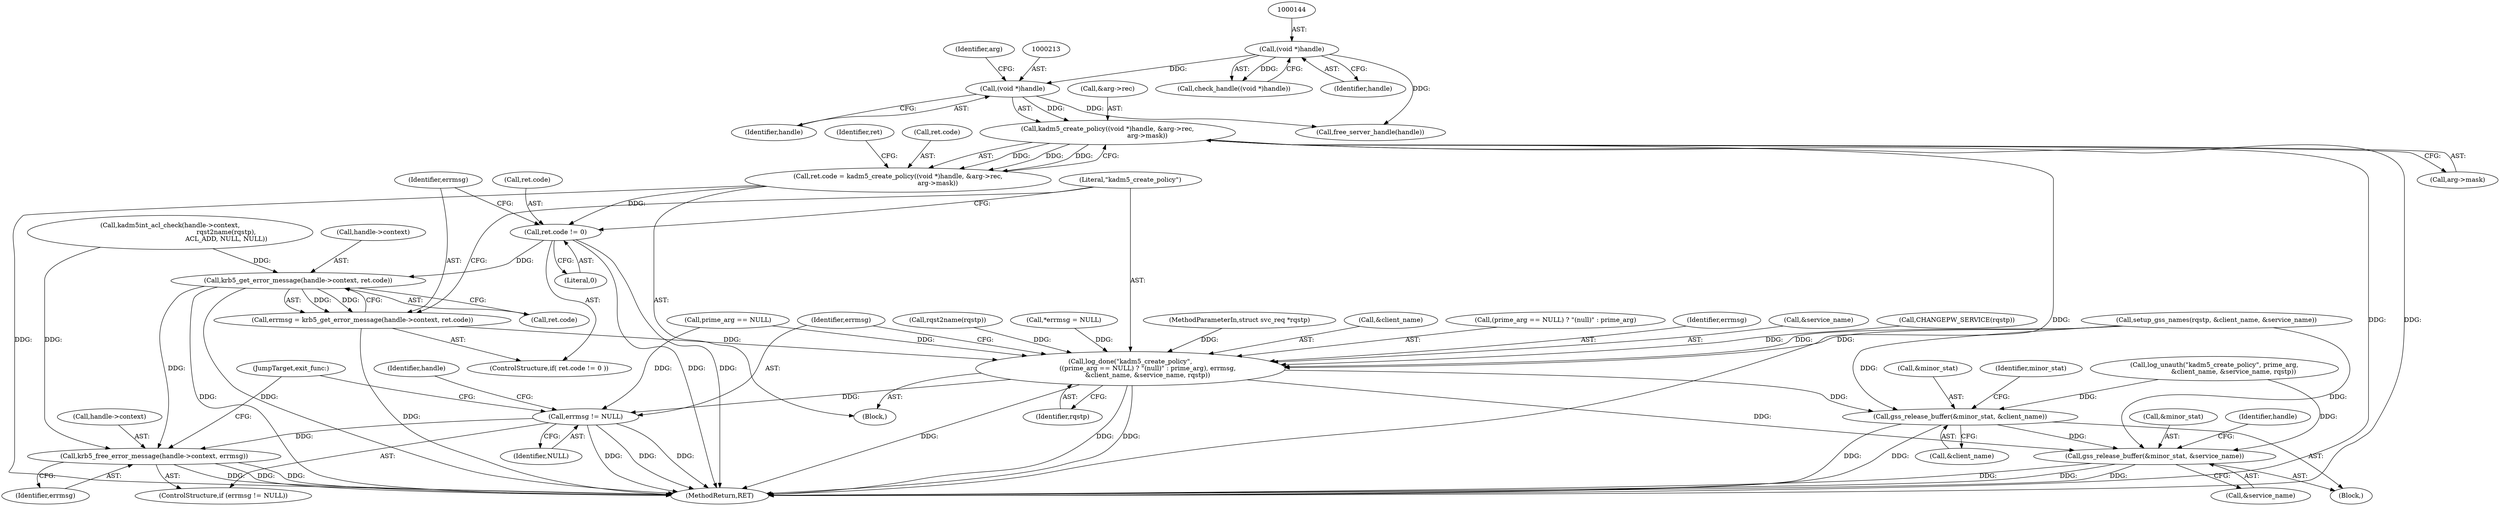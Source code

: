 digraph "0_krb5_83ed75feba32e46f736fcce0d96a0445f29b96c2_3@API" {
"1000211" [label="(Call,kadm5_create_policy((void *)handle, &arg->rec,\n                                       arg->mask))"];
"1000212" [label="(Call,(void *)handle)"];
"1000143" [label="(Call,(void *)handle)"];
"1000207" [label="(Call,ret.code = kadm5_create_policy((void *)handle, &arg->rec,\n                                       arg->mask))"];
"1000223" [label="(Call,ret.code != 0)"];
"1000230" [label="(Call,krb5_get_error_message(handle->context, ret.code))"];
"1000228" [label="(Call,errmsg = krb5_get_error_message(handle->context, ret.code))"];
"1000237" [label="(Call,log_done(\"kadm5_create_policy\",\n                 ((prime_arg == NULL) ? \"(null)\" : prime_arg), errmsg,\n                 &client_name, &service_name, rqstp))"];
"1000252" [label="(Call,errmsg != NULL)"];
"1000255" [label="(Call,krb5_free_error_message(handle->context, errmsg))"];
"1000261" [label="(Call,gss_release_buffer(&minor_stat, &client_name))"];
"1000266" [label="(Call,gss_release_buffer(&minor_stat, &service_name))"];
"1000268" [label="(Identifier,minor_stat)"];
"1000206" [label="(Block,)"];
"1000142" [label="(Call,check_handle((void *)handle))"];
"1000117" [label="(Call,*errmsg = NULL)"];
"1000102" [label="(MethodParameterIn,struct svc_req *rqstp)"];
"1000219" [label="(Call,arg->mask)"];
"1000145" [label="(Identifier,handle)"];
"1000182" [label="(Call,kadm5int_acl_check(handle->context,\n                                                       rqst2name(rqstp),\n                                                       ACL_ADD, NULL, NULL))"];
"1000179" [label="(Call,CHANGEPW_SERVICE(rqstp))"];
"1000267" [label="(Call,&minor_stat)"];
"1000223" [label="(Call,ret.code != 0)"];
"1000237" [label="(Call,log_done(\"kadm5_create_policy\",\n                 ((prime_arg == NULL) ? \"(null)\" : prime_arg), errmsg,\n                 &client_name, &service_name, rqstp))"];
"1000197" [label="(Call,log_unauth(\"kadm5_create_policy\", prime_arg,\n                   &client_name, &service_name, rqstp))"];
"1000264" [label="(Call,&client_name)"];
"1000251" [label="(ControlStructure,if (errmsg != NULL))"];
"1000266" [label="(Call,gss_release_buffer(&minor_stat, &service_name))"];
"1000225" [label="(Identifier,ret)"];
"1000212" [label="(Call,(void *)handle)"];
"1000253" [label="(Identifier,errmsg)"];
"1000240" [label="(Call,prime_arg == NULL)"];
"1000207" [label="(Call,ret.code = kadm5_create_policy((void *)handle, &arg->rec,\n                                       arg->mask))"];
"1000256" [label="(Call,handle->context)"];
"1000255" [label="(Call,krb5_free_error_message(handle->context, errmsg))"];
"1000276" [label="(MethodReturn,RET)"];
"1000230" [label="(Call,krb5_get_error_message(handle->context, ret.code))"];
"1000254" [label="(Identifier,NULL)"];
"1000186" [label="(Call,rqst2name(rqstp))"];
"1000208" [label="(Call,ret.code)"];
"1000260" [label="(JumpTarget,exit_func:)"];
"1000156" [label="(Call,setup_gss_names(rqstp, &client_name, &service_name))"];
"1000262" [label="(Call,&minor_stat)"];
"1000257" [label="(Identifier,handle)"];
"1000211" [label="(Call,kadm5_create_policy((void *)handle, &arg->rec,\n                                       arg->mask))"];
"1000272" [label="(Identifier,handle)"];
"1000227" [label="(Literal,0)"];
"1000269" [label="(Call,&service_name)"];
"1000246" [label="(Call,&client_name)"];
"1000238" [label="(Literal,\"kadm5_create_policy\")"];
"1000224" [label="(Call,ret.code)"];
"1000222" [label="(ControlStructure,if( ret.code != 0 ))"];
"1000231" [label="(Call,handle->context)"];
"1000217" [label="(Identifier,arg)"];
"1000239" [label="(Call,(prime_arg == NULL) ? \"(null)\" : prime_arg)"];
"1000259" [label="(Identifier,errmsg)"];
"1000228" [label="(Call,errmsg = krb5_get_error_message(handle->context, ret.code))"];
"1000214" [label="(Identifier,handle)"];
"1000261" [label="(Call,gss_release_buffer(&minor_stat, &client_name))"];
"1000271" [label="(Call,free_server_handle(handle))"];
"1000245" [label="(Identifier,errmsg)"];
"1000234" [label="(Call,ret.code)"];
"1000252" [label="(Call,errmsg != NULL)"];
"1000250" [label="(Identifier,rqstp)"];
"1000103" [label="(Block,)"];
"1000143" [label="(Call,(void *)handle)"];
"1000248" [label="(Call,&service_name)"];
"1000215" [label="(Call,&arg->rec)"];
"1000229" [label="(Identifier,errmsg)"];
"1000211" -> "1000207"  [label="AST: "];
"1000211" -> "1000219"  [label="CFG: "];
"1000212" -> "1000211"  [label="AST: "];
"1000215" -> "1000211"  [label="AST: "];
"1000219" -> "1000211"  [label="AST: "];
"1000207" -> "1000211"  [label="CFG: "];
"1000211" -> "1000276"  [label="DDG: "];
"1000211" -> "1000276"  [label="DDG: "];
"1000211" -> "1000276"  [label="DDG: "];
"1000211" -> "1000207"  [label="DDG: "];
"1000211" -> "1000207"  [label="DDG: "];
"1000211" -> "1000207"  [label="DDG: "];
"1000212" -> "1000211"  [label="DDG: "];
"1000212" -> "1000214"  [label="CFG: "];
"1000213" -> "1000212"  [label="AST: "];
"1000214" -> "1000212"  [label="AST: "];
"1000217" -> "1000212"  [label="CFG: "];
"1000143" -> "1000212"  [label="DDG: "];
"1000212" -> "1000271"  [label="DDG: "];
"1000143" -> "1000142"  [label="AST: "];
"1000143" -> "1000145"  [label="CFG: "];
"1000144" -> "1000143"  [label="AST: "];
"1000145" -> "1000143"  [label="AST: "];
"1000142" -> "1000143"  [label="CFG: "];
"1000143" -> "1000142"  [label="DDG: "];
"1000143" -> "1000271"  [label="DDG: "];
"1000207" -> "1000206"  [label="AST: "];
"1000208" -> "1000207"  [label="AST: "];
"1000225" -> "1000207"  [label="CFG: "];
"1000207" -> "1000276"  [label="DDG: "];
"1000207" -> "1000223"  [label="DDG: "];
"1000223" -> "1000222"  [label="AST: "];
"1000223" -> "1000227"  [label="CFG: "];
"1000224" -> "1000223"  [label="AST: "];
"1000227" -> "1000223"  [label="AST: "];
"1000229" -> "1000223"  [label="CFG: "];
"1000238" -> "1000223"  [label="CFG: "];
"1000223" -> "1000276"  [label="DDG: "];
"1000223" -> "1000276"  [label="DDG: "];
"1000223" -> "1000230"  [label="DDG: "];
"1000230" -> "1000228"  [label="AST: "];
"1000230" -> "1000234"  [label="CFG: "];
"1000231" -> "1000230"  [label="AST: "];
"1000234" -> "1000230"  [label="AST: "];
"1000228" -> "1000230"  [label="CFG: "];
"1000230" -> "1000276"  [label="DDG: "];
"1000230" -> "1000276"  [label="DDG: "];
"1000230" -> "1000228"  [label="DDG: "];
"1000230" -> "1000228"  [label="DDG: "];
"1000182" -> "1000230"  [label="DDG: "];
"1000230" -> "1000255"  [label="DDG: "];
"1000228" -> "1000222"  [label="AST: "];
"1000229" -> "1000228"  [label="AST: "];
"1000238" -> "1000228"  [label="CFG: "];
"1000228" -> "1000276"  [label="DDG: "];
"1000228" -> "1000237"  [label="DDG: "];
"1000237" -> "1000206"  [label="AST: "];
"1000237" -> "1000250"  [label="CFG: "];
"1000238" -> "1000237"  [label="AST: "];
"1000239" -> "1000237"  [label="AST: "];
"1000245" -> "1000237"  [label="AST: "];
"1000246" -> "1000237"  [label="AST: "];
"1000248" -> "1000237"  [label="AST: "];
"1000250" -> "1000237"  [label="AST: "];
"1000253" -> "1000237"  [label="CFG: "];
"1000237" -> "1000276"  [label="DDG: "];
"1000237" -> "1000276"  [label="DDG: "];
"1000237" -> "1000276"  [label="DDG: "];
"1000240" -> "1000237"  [label="DDG: "];
"1000117" -> "1000237"  [label="DDG: "];
"1000156" -> "1000237"  [label="DDG: "];
"1000156" -> "1000237"  [label="DDG: "];
"1000186" -> "1000237"  [label="DDG: "];
"1000179" -> "1000237"  [label="DDG: "];
"1000102" -> "1000237"  [label="DDG: "];
"1000237" -> "1000252"  [label="DDG: "];
"1000237" -> "1000261"  [label="DDG: "];
"1000237" -> "1000266"  [label="DDG: "];
"1000252" -> "1000251"  [label="AST: "];
"1000252" -> "1000254"  [label="CFG: "];
"1000253" -> "1000252"  [label="AST: "];
"1000254" -> "1000252"  [label="AST: "];
"1000257" -> "1000252"  [label="CFG: "];
"1000260" -> "1000252"  [label="CFG: "];
"1000252" -> "1000276"  [label="DDG: "];
"1000252" -> "1000276"  [label="DDG: "];
"1000252" -> "1000276"  [label="DDG: "];
"1000240" -> "1000252"  [label="DDG: "];
"1000252" -> "1000255"  [label="DDG: "];
"1000255" -> "1000251"  [label="AST: "];
"1000255" -> "1000259"  [label="CFG: "];
"1000256" -> "1000255"  [label="AST: "];
"1000259" -> "1000255"  [label="AST: "];
"1000260" -> "1000255"  [label="CFG: "];
"1000255" -> "1000276"  [label="DDG: "];
"1000255" -> "1000276"  [label="DDG: "];
"1000255" -> "1000276"  [label="DDG: "];
"1000182" -> "1000255"  [label="DDG: "];
"1000261" -> "1000103"  [label="AST: "];
"1000261" -> "1000264"  [label="CFG: "];
"1000262" -> "1000261"  [label="AST: "];
"1000264" -> "1000261"  [label="AST: "];
"1000268" -> "1000261"  [label="CFG: "];
"1000261" -> "1000276"  [label="DDG: "];
"1000261" -> "1000276"  [label="DDG: "];
"1000197" -> "1000261"  [label="DDG: "];
"1000156" -> "1000261"  [label="DDG: "];
"1000261" -> "1000266"  [label="DDG: "];
"1000266" -> "1000103"  [label="AST: "];
"1000266" -> "1000269"  [label="CFG: "];
"1000267" -> "1000266"  [label="AST: "];
"1000269" -> "1000266"  [label="AST: "];
"1000272" -> "1000266"  [label="CFG: "];
"1000266" -> "1000276"  [label="DDG: "];
"1000266" -> "1000276"  [label="DDG: "];
"1000266" -> "1000276"  [label="DDG: "];
"1000156" -> "1000266"  [label="DDG: "];
"1000197" -> "1000266"  [label="DDG: "];
}
